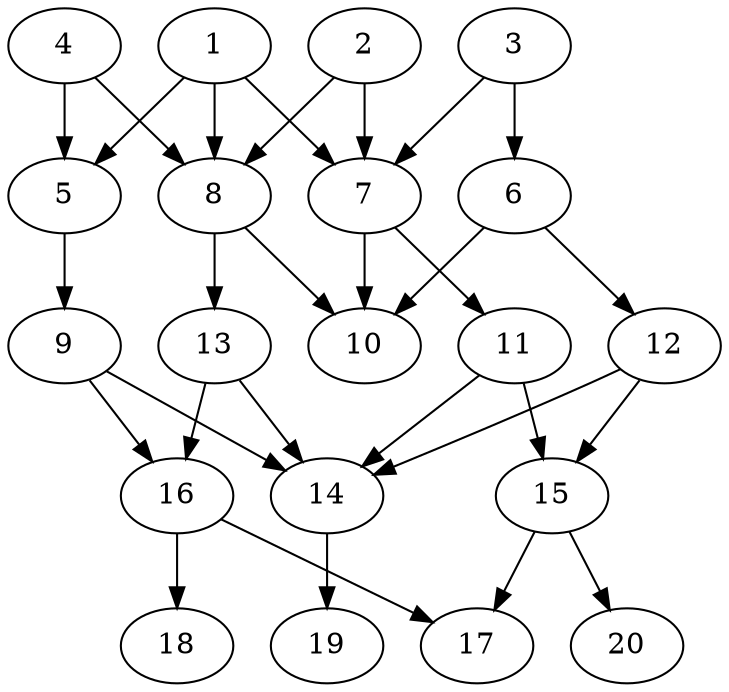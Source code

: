 // DAG automatically generated by daggen at Tue Jul 23 14:33:40 2019
// ./daggen --dot -n 20 --ccr 0.3 --fat 0.6 --regular 0.5 --density 0.8 --mindata 5242880 --maxdata 52428800 
digraph G {
  1 [size="125272747", alpha="0.05", expect_size="37581824"] 
  1 -> 5 [size ="37581824"]
  1 -> 7 [size ="37581824"]
  1 -> 8 [size ="37581824"]
  2 [size="62685867", alpha="0.00", expect_size="18805760"] 
  2 -> 7 [size ="18805760"]
  2 -> 8 [size ="18805760"]
  3 [size="79912960", alpha="0.02", expect_size="23973888"] 
  3 -> 6 [size ="23973888"]
  3 -> 7 [size ="23973888"]
  4 [size="27098453", alpha="0.18", expect_size="8129536"] 
  4 -> 5 [size ="8129536"]
  4 -> 8 [size ="8129536"]
  5 [size="48732160", alpha="0.05", expect_size="14619648"] 
  5 -> 9 [size ="14619648"]
  6 [size="153664853", alpha="0.17", expect_size="46099456"] 
  6 -> 10 [size ="46099456"]
  6 -> 12 [size ="46099456"]
  7 [size="18589013", alpha="0.07", expect_size="5576704"] 
  7 -> 10 [size ="5576704"]
  7 -> 11 [size ="5576704"]
  8 [size="173028693", alpha="0.19", expect_size="51908608"] 
  8 -> 10 [size ="51908608"]
  8 -> 13 [size ="51908608"]
  9 [size="105840640", alpha="0.03", expect_size="31752192"] 
  9 -> 14 [size ="31752192"]
  9 -> 16 [size ="31752192"]
  10 [size="154661547", alpha="0.04", expect_size="46398464"] 
  11 [size="98242560", alpha="0.08", expect_size="29472768"] 
  11 -> 14 [size ="29472768"]
  11 -> 15 [size ="29472768"]
  12 [size="140588373", alpha="0.13", expect_size="42176512"] 
  12 -> 14 [size ="42176512"]
  12 -> 15 [size ="42176512"]
  13 [size="144482987", alpha="0.20", expect_size="43344896"] 
  13 -> 14 [size ="43344896"]
  13 -> 16 [size ="43344896"]
  14 [size="157798400", alpha="0.14", expect_size="47339520"] 
  14 -> 19 [size ="47339520"]
  15 [size="142738773", alpha="0.03", expect_size="42821632"] 
  15 -> 17 [size ="42821632"]
  15 -> 20 [size ="42821632"]
  16 [size="22367573", alpha="0.17", expect_size="6710272"] 
  16 -> 17 [size ="6710272"]
  16 -> 18 [size ="6710272"]
  17 [size="156962133", alpha="0.14", expect_size="47088640"] 
  18 [size="54743040", alpha="0.17", expect_size="16422912"] 
  19 [size="46049280", alpha="0.07", expect_size="13814784"] 
  20 [size="66720427", alpha="0.07", expect_size="20016128"] 
}
